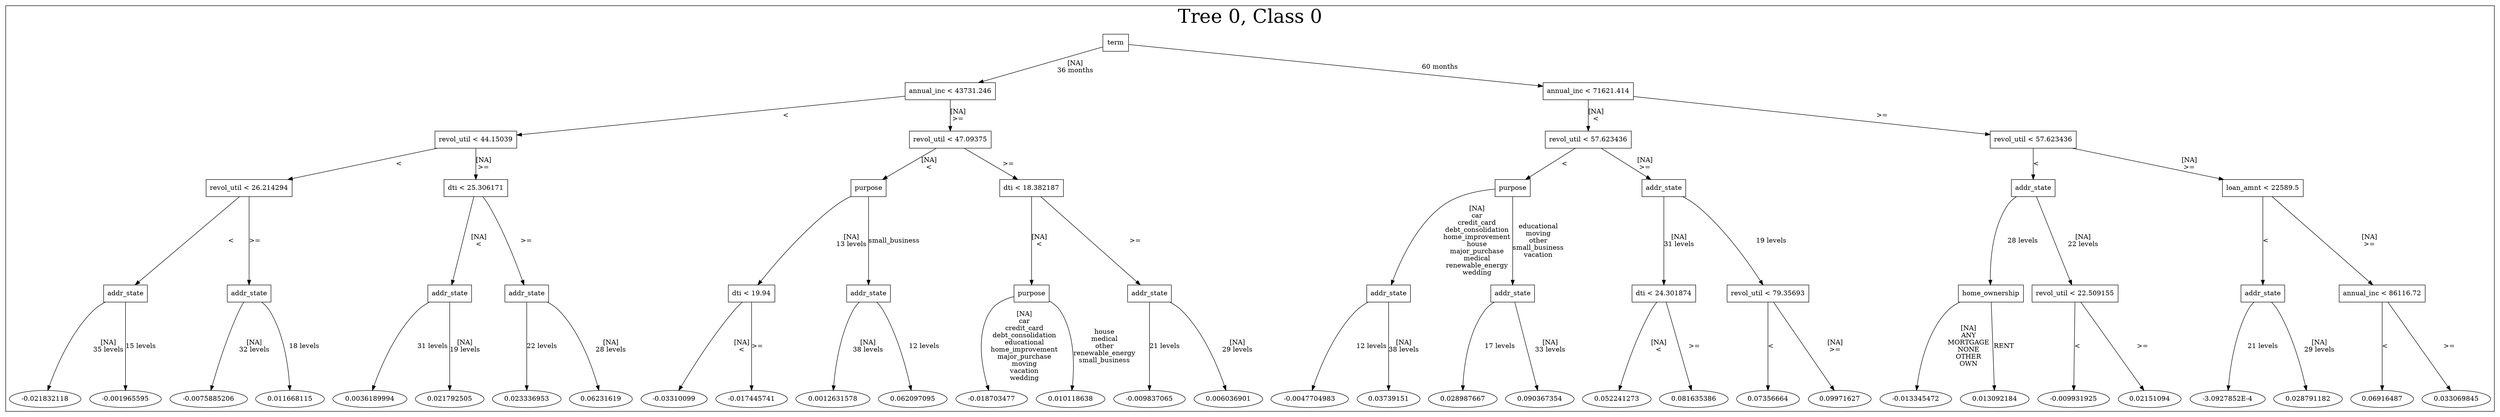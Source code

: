 /*
Generated by:
    http://https://github.com/h2oai/h2o-3/tree/master/h2o-genmodel/src/main/java/hex/genmodel/tools/PrintMojo.java
*/

/*
On a mac:

$ brew install graphviz
$ dot -Tpng file.gv -o file.png
$ open file.png
*/

digraph G {

subgraph cluster_0 {
/* Nodes */

/* Level 0 */
{
"SG_0_Node_0" [shape=box, fontsize=14, label="term"]
}

/* Level 1 */
{
"SG_0_Node_1" [shape=box, fontsize=14, label="annual_inc < 43731.246"]
"SG_0_Node_2" [shape=box, fontsize=14, label="annual_inc < 71621.414"]
}

/* Level 2 */
{
"SG_0_Node_3" [shape=box, fontsize=14, label="revol_util < 44.15039"]
"SG_0_Node_4" [shape=box, fontsize=14, label="revol_util < 47.09375"]
"SG_0_Node_5" [shape=box, fontsize=14, label="revol_util < 57.623436"]
"SG_0_Node_6" [shape=box, fontsize=14, label="revol_util < 57.623436"]
}

/* Level 3 */
{
"SG_0_Node_7" [shape=box, fontsize=14, label="revol_util < 26.214294"]
"SG_0_Node_8" [shape=box, fontsize=14, label="dti < 25.306171"]
"SG_0_Node_9" [shape=box, fontsize=14, label="purpose"]
"SG_0_Node_10" [shape=box, fontsize=14, label="dti < 18.382187"]
"SG_0_Node_11" [shape=box, fontsize=14, label="purpose"]
"SG_0_Node_12" [shape=box, fontsize=14, label="addr_state"]
"SG_0_Node_13" [shape=box, fontsize=14, label="addr_state"]
"SG_0_Node_14" [shape=box, fontsize=14, label="loan_amnt < 22589.5"]
}

/* Level 4 */
{
"SG_0_Node_15" [shape=box, fontsize=14, label="addr_state"]
"SG_0_Node_16" [shape=box, fontsize=14, label="addr_state"]
"SG_0_Node_17" [shape=box, fontsize=14, label="addr_state"]
"SG_0_Node_18" [shape=box, fontsize=14, label="addr_state"]
"SG_0_Node_19" [shape=box, fontsize=14, label="dti < 19.94"]
"SG_0_Node_20" [shape=box, fontsize=14, label="addr_state"]
"SG_0_Node_21" [shape=box, fontsize=14, label="purpose"]
"SG_0_Node_22" [shape=box, fontsize=14, label="addr_state"]
"SG_0_Node_23" [shape=box, fontsize=14, label="addr_state"]
"SG_0_Node_24" [shape=box, fontsize=14, label="addr_state"]
"SG_0_Node_25" [shape=box, fontsize=14, label="dti < 24.301874"]
"SG_0_Node_26" [shape=box, fontsize=14, label="revol_util < 79.35693"]
"SG_0_Node_27" [shape=box, fontsize=14, label="home_ownership"]
"SG_0_Node_28" [shape=box, fontsize=14, label="revol_util < 22.509155"]
"SG_0_Node_29" [shape=box, fontsize=14, label="addr_state"]
"SG_0_Node_30" [shape=box, fontsize=14, label="annual_inc < 86116.72"]
}

/* Level 5 */
{
"SG_0_Node_63" [fontsize=14, label="-0.021832118"]
"SG_0_Node_64" [fontsize=14, label="-0.001965595"]
"SG_0_Node_65" [fontsize=14, label="-0.0075885206"]
"SG_0_Node_66" [fontsize=14, label="0.011668115"]
"SG_0_Node_67" [fontsize=14, label="0.0036189994"]
"SG_0_Node_68" [fontsize=14, label="0.021792505"]
"SG_0_Node_69" [fontsize=14, label="0.023336953"]
"SG_0_Node_70" [fontsize=14, label="0.06231619"]
"SG_0_Node_71" [fontsize=14, label="-0.03310099"]
"SG_0_Node_72" [fontsize=14, label="-0.017445741"]
"SG_0_Node_73" [fontsize=14, label="0.0012631578"]
"SG_0_Node_74" [fontsize=14, label="0.062097095"]
"SG_0_Node_75" [fontsize=14, label="-0.018703477"]
"SG_0_Node_76" [fontsize=14, label="0.010118638"]
"SG_0_Node_77" [fontsize=14, label="-0.009837065"]
"SG_0_Node_78" [fontsize=14, label="0.006036901"]
"SG_0_Node_79" [fontsize=14, label="-0.0047704983"]
"SG_0_Node_80" [fontsize=14, label="0.03739151"]
"SG_0_Node_81" [fontsize=14, label="0.028987667"]
"SG_0_Node_82" [fontsize=14, label="0.090367354"]
"SG_0_Node_83" [fontsize=14, label="0.052241273"]
"SG_0_Node_84" [fontsize=14, label="0.081635386"]
"SG_0_Node_85" [fontsize=14, label="0.07356664"]
"SG_0_Node_86" [fontsize=14, label="0.09971627"]
"SG_0_Node_87" [fontsize=14, label="-0.013345472"]
"SG_0_Node_88" [fontsize=14, label="0.013092184"]
"SG_0_Node_89" [fontsize=14, label="-0.009931925"]
"SG_0_Node_90" [fontsize=14, label="0.02151094"]
"SG_0_Node_91" [fontsize=14, label="-3.0927852E-4"]
"SG_0_Node_92" [fontsize=14, label="0.028791182"]
"SG_0_Node_93" [fontsize=14, label="0.06916487"]
"SG_0_Node_94" [fontsize=14, label="0.033069845"]
}

/* Edges */
"SG_0_Node_0" -> "SG_0_Node_1" [fontsize=14, label="[NA]\n36 months\n"]
"SG_0_Node_0" -> "SG_0_Node_2" [fontsize=14, label="60 months\n"]
"SG_0_Node_2" -> "SG_0_Node_5" [fontsize=14, label="[NA]\n<\n"]
"SG_0_Node_2" -> "SG_0_Node_6" [fontsize=14, label=">=\n"]
"SG_0_Node_6" -> "SG_0_Node_13" [fontsize=14, label="<\n"]
"SG_0_Node_6" -> "SG_0_Node_14" [fontsize=14, label="[NA]\n>=\n"]
"SG_0_Node_14" -> "SG_0_Node_29" [fontsize=14, label="<\n"]
"SG_0_Node_14" -> "SG_0_Node_30" [fontsize=14, label="[NA]\n>=\n"]
"SG_0_Node_30" -> "SG_0_Node_93" [fontsize=14, label="<\n"]
"SG_0_Node_30" -> "SG_0_Node_94" [fontsize=14, label=">=\n"]
"SG_0_Node_29" -> "SG_0_Node_91" [fontsize=14, label="21 levels\n"]
"SG_0_Node_29" -> "SG_0_Node_92" [fontsize=14, label="[NA]\n29 levels\n"]
"SG_0_Node_13" -> "SG_0_Node_27" [fontsize=14, label="28 levels\n"]
"SG_0_Node_13" -> "SG_0_Node_28" [fontsize=14, label="[NA]\n22 levels\n"]
"SG_0_Node_28" -> "SG_0_Node_89" [fontsize=14, label="<\n"]
"SG_0_Node_28" -> "SG_0_Node_90" [fontsize=14, label=">=\n"]
"SG_0_Node_27" -> "SG_0_Node_87" [fontsize=14, label="[NA]\nANY\nMORTGAGE\nNONE\nOTHER\nOWN\n"]
"SG_0_Node_27" -> "SG_0_Node_88" [fontsize=14, label="RENT\n"]
"SG_0_Node_5" -> "SG_0_Node_11" [fontsize=14, label="<\n"]
"SG_0_Node_5" -> "SG_0_Node_12" [fontsize=14, label="[NA]\n>=\n"]
"SG_0_Node_12" -> "SG_0_Node_25" [fontsize=14, label="[NA]\n31 levels\n"]
"SG_0_Node_12" -> "SG_0_Node_26" [fontsize=14, label="19 levels\n"]
"SG_0_Node_26" -> "SG_0_Node_85" [fontsize=14, label="<\n"]
"SG_0_Node_26" -> "SG_0_Node_86" [fontsize=14, label="[NA]\n>=\n"]
"SG_0_Node_25" -> "SG_0_Node_83" [fontsize=14, label="[NA]\n<\n"]
"SG_0_Node_25" -> "SG_0_Node_84" [fontsize=14, label=">=\n"]
"SG_0_Node_11" -> "SG_0_Node_23" [fontsize=14, label="[NA]\ncar\ncredit_card\ndebt_consolidation\nhome_improvement\nhouse\nmajor_purchase\nmedical\nrenewable_energy\nwedding\n"]
"SG_0_Node_11" -> "SG_0_Node_24" [fontsize=14, label="educational\nmoving\nother\nsmall_business\nvacation\n"]
"SG_0_Node_24" -> "SG_0_Node_81" [fontsize=14, label="17 levels\n"]
"SG_0_Node_24" -> "SG_0_Node_82" [fontsize=14, label="[NA]\n33 levels\n"]
"SG_0_Node_23" -> "SG_0_Node_79" [fontsize=14, label="12 levels\n"]
"SG_0_Node_23" -> "SG_0_Node_80" [fontsize=14, label="[NA]\n38 levels\n"]
"SG_0_Node_1" -> "SG_0_Node_3" [fontsize=14, label="<\n"]
"SG_0_Node_1" -> "SG_0_Node_4" [fontsize=14, label="[NA]\n>=\n"]
"SG_0_Node_4" -> "SG_0_Node_9" [fontsize=14, label="[NA]\n<\n"]
"SG_0_Node_4" -> "SG_0_Node_10" [fontsize=14, label=">=\n"]
"SG_0_Node_10" -> "SG_0_Node_21" [fontsize=14, label="[NA]\n<\n"]
"SG_0_Node_10" -> "SG_0_Node_22" [fontsize=14, label=">=\n"]
"SG_0_Node_22" -> "SG_0_Node_77" [fontsize=14, label="21 levels\n"]
"SG_0_Node_22" -> "SG_0_Node_78" [fontsize=14, label="[NA]\n29 levels\n"]
"SG_0_Node_21" -> "SG_0_Node_75" [fontsize=14, label="[NA]\ncar\ncredit_card\ndebt_consolidation\neducational\nhome_improvement\nmajor_purchase\nmoving\nvacation\nwedding\n"]
"SG_0_Node_21" -> "SG_0_Node_76" [fontsize=14, label="house\nmedical\nother\nrenewable_energy\nsmall_business\n"]
"SG_0_Node_9" -> "SG_0_Node_19" [fontsize=14, label="[NA]\n13 levels\n"]
"SG_0_Node_9" -> "SG_0_Node_20" [fontsize=14, label="small_business\n"]
"SG_0_Node_20" -> "SG_0_Node_73" [fontsize=14, label="[NA]\n38 levels\n"]
"SG_0_Node_20" -> "SG_0_Node_74" [fontsize=14, label="12 levels\n"]
"SG_0_Node_19" -> "SG_0_Node_71" [fontsize=14, label="[NA]\n<\n"]
"SG_0_Node_19" -> "SG_0_Node_72" [fontsize=14, label=">=\n"]
"SG_0_Node_3" -> "SG_0_Node_7" [fontsize=14, label="<\n"]
"SG_0_Node_3" -> "SG_0_Node_8" [fontsize=14, label="[NA]\n>=\n"]
"SG_0_Node_8" -> "SG_0_Node_17" [fontsize=14, label="[NA]\n<\n"]
"SG_0_Node_8" -> "SG_0_Node_18" [fontsize=14, label=">=\n"]
"SG_0_Node_18" -> "SG_0_Node_69" [fontsize=14, label="22 levels\n"]
"SG_0_Node_18" -> "SG_0_Node_70" [fontsize=14, label="[NA]\n28 levels\n"]
"SG_0_Node_17" -> "SG_0_Node_67" [fontsize=14, label="31 levels\n"]
"SG_0_Node_17" -> "SG_0_Node_68" [fontsize=14, label="[NA]\n19 levels\n"]
"SG_0_Node_7" -> "SG_0_Node_15" [fontsize=14, label="<\n"]
"SG_0_Node_7" -> "SG_0_Node_16" [fontsize=14, label=">=\n"]
"SG_0_Node_16" -> "SG_0_Node_65" [fontsize=14, label="[NA]\n32 levels\n"]
"SG_0_Node_16" -> "SG_0_Node_66" [fontsize=14, label="18 levels\n"]
"SG_0_Node_15" -> "SG_0_Node_63" [fontsize=14, label="[NA]\n35 levels\n"]
"SG_0_Node_15" -> "SG_0_Node_64" [fontsize=14, label="15 levels\n"]

fontsize=40
label="Tree 0, Class 0"
}

}


